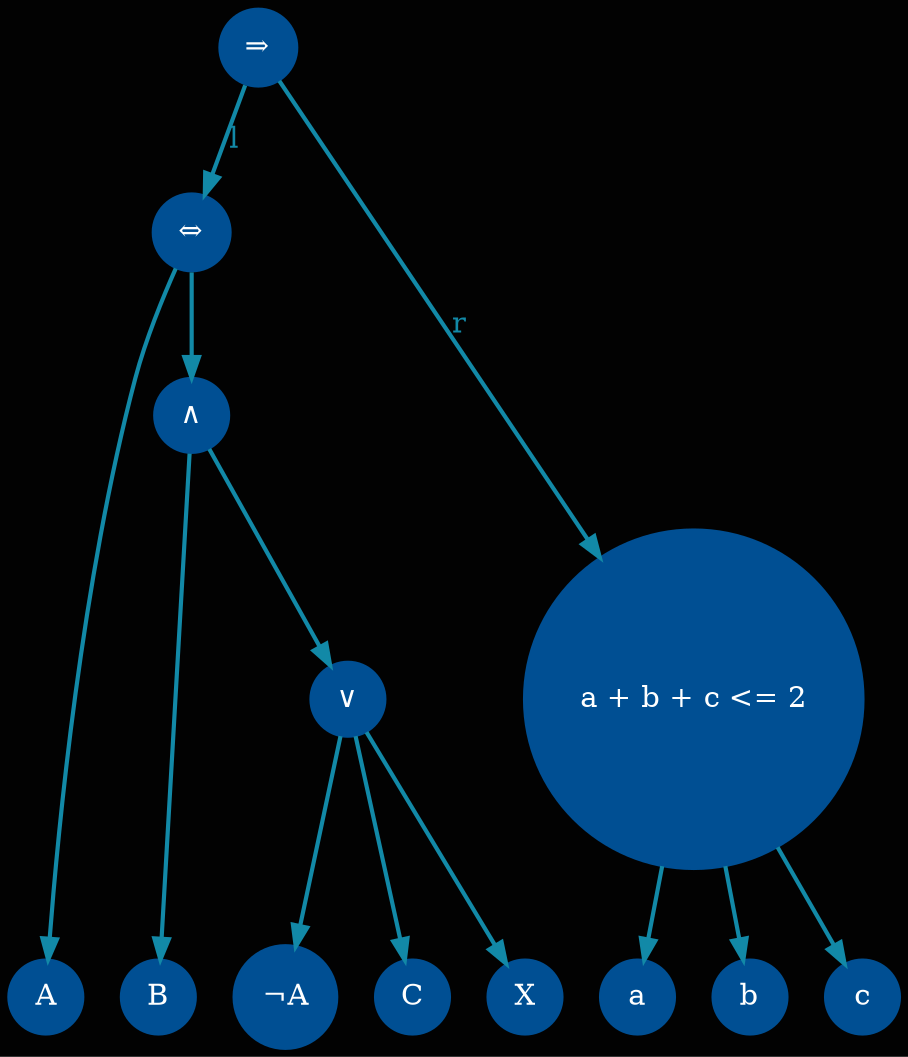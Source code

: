 digraph G {
  bgcolor="#020202"

{ rank = same;
  id2 [shape=circle, style=filled, color="#004f93", fontcolor="#ffffff", fillcolor="#004f93", label="A"]
  id4 [shape=circle, style=filled, color="#004f93", fontcolor="#ffffff", fillcolor="#004f93", label="B"]
  id6 [shape=circle, style=filled, color="#004f93", fontcolor="#ffffff", fillcolor="#004f93", label="¬A"]
  id7 [shape=circle, style=filled, color="#004f93", fontcolor="#ffffff", fillcolor="#004f93", label="C"]
  id8 [shape=circle, style=filled, color="#004f93", fontcolor="#ffffff", fillcolor="#004f93", label="X"]
  id10 [shape=circle, style=filled, color="#004f93", fontcolor="#ffffff", fillcolor="#004f93", label="a"]
  id11 [shape=circle, style=filled, color="#004f93", fontcolor="#ffffff", fillcolor="#004f93", label="b"]
  id12 [shape=circle, style=filled, color="#004f93", fontcolor="#ffffff", fillcolor="#004f93", label="c"]
}
  id0 [shape=circle, style=filled, color="#004f93", fontcolor="#ffffff", fillcolor="#004f93", label="⇒"]
  id1 [shape=circle, style=filled, color="#004f93", fontcolor="#ffffff", fillcolor="#004f93", label="⇔"]
  id3 [shape=circle, style=filled, color="#004f93", fontcolor="#ffffff", fillcolor="#004f93", label="∧"]
  id5 [shape=circle, style=filled, color="#004f93", fontcolor="#ffffff", fillcolor="#004f93", label="∨"]
  id9 [shape=circle, style=filled, color="#004f93", fontcolor="#ffffff", fillcolor="#004f93", label="a + b + c <= 2"]

  id3 -> id4 [color="#1289a7", fontcolor="#1289a7", style=bold]
  id5 -> id6 [color="#1289a7", fontcolor="#1289a7", style=bold]
  id5 -> id7 [color="#1289a7", fontcolor="#1289a7", style=bold]
  id5 -> id8 [color="#1289a7", fontcolor="#1289a7", style=bold]
  id3 -> id5 [color="#1289a7", fontcolor="#1289a7", style=bold]
  id1 -> id2 [color="#1289a7", fontcolor="#1289a7", style=bold]
  id1 -> id3 [color="#1289a7", fontcolor="#1289a7", style=bold]
  id9 -> id10 [color="#1289a7", fontcolor="#1289a7", style=bold]
  id9 -> id11 [color="#1289a7", fontcolor="#1289a7", style=bold]
  id9 -> id12 [color="#1289a7", fontcolor="#1289a7", style=bold]
  id0 -> id1 [color="#1289a7", fontcolor="#1289a7", style=bold, label="l"]
  id0 -> id9 [color="#1289a7", fontcolor="#1289a7", style=bold, label="r"]
}
